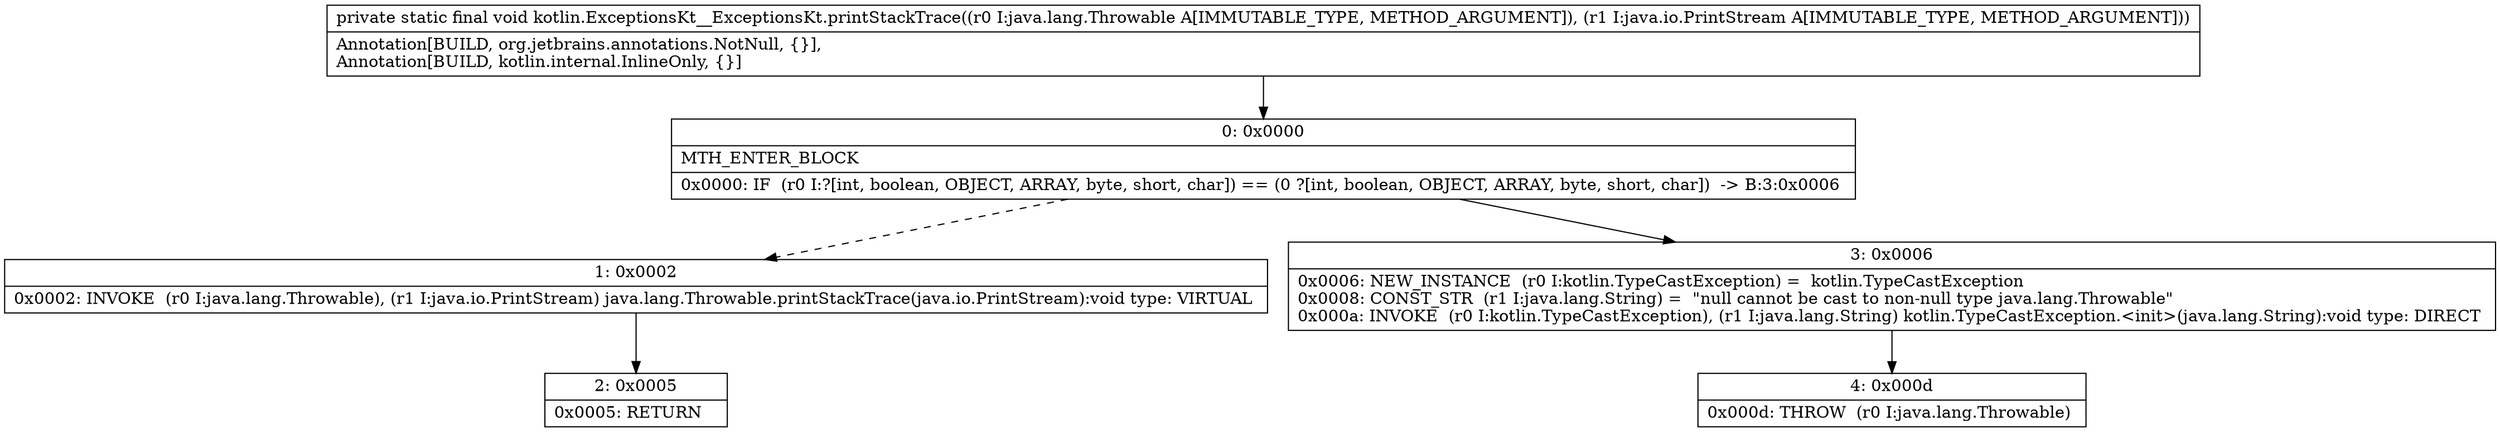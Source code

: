 digraph "CFG forkotlin.ExceptionsKt__ExceptionsKt.printStackTrace(Ljava\/lang\/Throwable;Ljava\/io\/PrintStream;)V" {
Node_0 [shape=record,label="{0\:\ 0x0000|MTH_ENTER_BLOCK\l|0x0000: IF  (r0 I:?[int, boolean, OBJECT, ARRAY, byte, short, char]) == (0 ?[int, boolean, OBJECT, ARRAY, byte, short, char])  \-\> B:3:0x0006 \l}"];
Node_1 [shape=record,label="{1\:\ 0x0002|0x0002: INVOKE  (r0 I:java.lang.Throwable), (r1 I:java.io.PrintStream) java.lang.Throwable.printStackTrace(java.io.PrintStream):void type: VIRTUAL \l}"];
Node_2 [shape=record,label="{2\:\ 0x0005|0x0005: RETURN   \l}"];
Node_3 [shape=record,label="{3\:\ 0x0006|0x0006: NEW_INSTANCE  (r0 I:kotlin.TypeCastException) =  kotlin.TypeCastException \l0x0008: CONST_STR  (r1 I:java.lang.String) =  \"null cannot be cast to non\-null type java.lang.Throwable\" \l0x000a: INVOKE  (r0 I:kotlin.TypeCastException), (r1 I:java.lang.String) kotlin.TypeCastException.\<init\>(java.lang.String):void type: DIRECT \l}"];
Node_4 [shape=record,label="{4\:\ 0x000d|0x000d: THROW  (r0 I:java.lang.Throwable) \l}"];
MethodNode[shape=record,label="{private static final void kotlin.ExceptionsKt__ExceptionsKt.printStackTrace((r0 I:java.lang.Throwable A[IMMUTABLE_TYPE, METHOD_ARGUMENT]), (r1 I:java.io.PrintStream A[IMMUTABLE_TYPE, METHOD_ARGUMENT]))  | Annotation[BUILD, org.jetbrains.annotations.NotNull, \{\}], \lAnnotation[BUILD, kotlin.internal.InlineOnly, \{\}]\l}"];
MethodNode -> Node_0;
Node_0 -> Node_1[style=dashed];
Node_0 -> Node_3;
Node_1 -> Node_2;
Node_3 -> Node_4;
}

